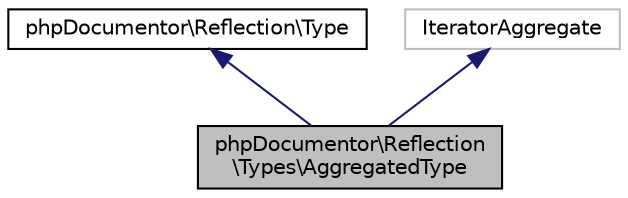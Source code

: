 digraph "phpDocumentor\Reflection\Types\AggregatedType"
{
  edge [fontname="Helvetica",fontsize="10",labelfontname="Helvetica",labelfontsize="10"];
  node [fontname="Helvetica",fontsize="10",shape=record];
  Node5 [label="phpDocumentor\\Reflection\l\\Types\\AggregatedType",height=0.2,width=0.4,color="black", fillcolor="grey75", style="filled", fontcolor="black"];
  Node6 -> Node5 [dir="back",color="midnightblue",fontsize="10",style="solid",fontname="Helvetica"];
  Node6 [label="phpDocumentor\\Reflection\\Type",height=0.2,width=0.4,color="black", fillcolor="white", style="filled",URL="$interfacephpDocumentor_1_1Reflection_1_1Type.html"];
  Node7 -> Node5 [dir="back",color="midnightblue",fontsize="10",style="solid",fontname="Helvetica"];
  Node7 [label="IteratorAggregate",height=0.2,width=0.4,color="grey75", fillcolor="white", style="filled"];
}
